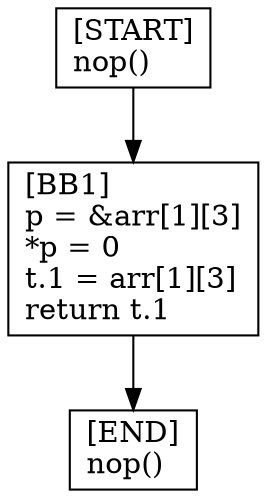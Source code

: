 digraph {
  node [shape=box]
  END [label="[END]\lnop()\l"];
  START [label="[START]\lnop()\l"];
  BB1 [label="[BB1]\lp = &arr[1][3]\l*p = 0\lt.1 = arr[1][3]\lreturn t.1\l"];
  BB1 -> END;
  START -> BB1;
}
